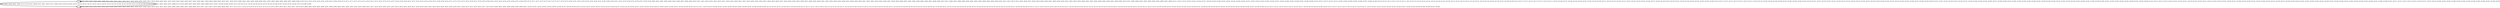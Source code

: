 digraph G {
        node [style=rounded, penwidth=3, fontsize=20, shape=oval];
        "0" -> "0" [label="@601, @602, @603, @604, @605, @606, @612, @613, @614, @615, @616, @617, @618, @619, @620, @626, @627, @628, @629, @630, @631, @632, @633, @634, @635, @636, @637, @655, @656, @657, @658, @659, @660, @661, @676, @677, @678, @679, @680, @681, @682, @683, @689, @690, @691, @692, @693, @694, @695, @696, @697, @698, @699, @700, @701, @702, @703, @704, @705, @706, @707, @708, @709, @710, @711, @712, @713, @714, @715, @720, @721, @722, @723, @724, @725, @737, @738, @739, @740, @741, @742, @743, @744, @745, @746, @747, @748, @749, @750, @751, @752, @753, @754, @755, @756, @757, @758, @759, @760, @761, @762, @763, @764, @765, @766, @767, @768, @769, @770, @771, @772, @773, @774, @775, @776, @777, @778, @779, @780, @781, @782, @783, @784, @785, @786, @787, @788, @789, @790, @791, @792, @793, @794, @795, @796, @797, @798, @799, @800, @801, @802, @803, @804, @805, @806, @807, @808, @809, @810, @811, @812, @813, @814, @815, @816, @817, @818, @819, @820, @821, @822, @823, @824, @825, @826, @827, @828, @829, @830, @831, @832, @833, @834, @835, @836, @837, @838, @839, @840, @841, @842, @843, @844, @845, @846, @847, @848, @849, @850, @851, @852, @853, @854, @855, @856, @857, @858, @859, @860, @861, @862, @863, @864, @865, @866, @867, @868, @869, @870, @871, @886, @887, @888, @889, @890, @891, @892, @893, @894, @895, @908, @909, @910, @911, @912, @913, @914, @935, @936, @937, @938, @939, @940, @946, @947, @948, @949, @950, @951, @952, @953, @954, @960, @961, @962, @963, @964, @965, @966, @967, @968, @969, @970, @971, @989, @990, @991, @992, @993, @994, @995, @996, @997, @998, @1011, @1012, @1013, @1014, @1015, @1016, @1017, @1038, @1039, @1040, @1041, @1042, @1043, @1049, @1050, @1051, @1052, @1053, @1054, @1055, @1056, @1057, @1063, @1064, @1065, @1066, @1067, @1068, @1069, @1070, @1071, @1072, @1073, @1074, @1092, @1093, @1094, @1095, @1096, @1097, @1098, @1099, @1100, @1101, @1114, @1115, @1116, @1117, @1118, @1119, @1120, @1141, @1142, @1143, @1144, @1145, @1146, @1152, @1153, @1154, @1155, @1156, @1157, @1158, @1159, @1160, @1166, @1167, @1168, @1169, @1170, @1171, @1172, @1173, @1174, @1175, @1176, @1177, @1195, @1196, @1197, @1198, @1199, @1200, @1201, @1202, @1203, @1204, @1217, @1218, @1219, @1220, @1221, @1222, @1223, @1244, @1245, @1246, @1247, @1248, @1249, @1255, @1256, @1257, @1258, @1259, @1260, @1261, @1262, @1263, @1269, @1270, @1271, @1272, @1273, @1274, @1275, @1276, @1277, @1278, @1279, @1280, @1298, @1299, @1300, @1301, @1302, @1303, @1304, @1319, @1320, @1321, @1322, @1323, @1324, @1325, @1326, @1332, @1333, @1334, @1335, @1336, @1337, @1338, @1339, @1340, @1341, @1342, @1343, @1344, @1345, @1346, @1347, @1348, @1349, @1350, @1351, @1352, @1353, @1354, @1355, @1356, @1357, @1358, @1363, @1364, @1365, @1366, @1367, @1368, @1380, @1381, @1382, @1383, @1384, @1385, @1386, @1387, @1388, @1389, @1390, @1391, @1392, @1393, @1394, @1395, @1396, @1397, @1398, @1399, @1400, @1401, @1402, @1403, @1404, @1405, @1406, @1407, @1408, @1409, @1410, @1411, @1412, @1413, @1414, @1415, @1416, @1417, @1418, @1419, @1420, @1421, @1422, @1423, @1424, @1425, @1426, @1427, @1428, @1429, @1430, @1431, @1432, @1433, @1434, @1435, @1436, @1437, @1438, @1439, @1440, @1441, @1442, @1443, @1444, @1445, @1446, @1447, @1448, @1449, @1461, @1462, @1463, @1464, @1465, @1466, @1467, @1468, @1469, @1470, @1471, @1472, @1473, @1474, @1475, @1476, @1477, @1478, @1479, @1480, @1481, @1482, @1490, @1491, @1492, @1493, @1494, @1495, @1496, @1497, @1498, @1499", color=black,arrowsize=1,style=bold,penwidth=3,fontsize=20];
"0" -> "1" [label="@607, @621, @638, @662, @684, @716, @726, @872, @896, @915, @941, @955, @972, @999, @1018, @1044, @1058, @1075, @1102, @1121, @1147, @1161, @1178, @1205, @1224, @1250, @1264, @1281, @1305, @1327, @1359, @1369, @1450, @1483", color=black,arrowsize=1,style=bold,penwidth=3,fontsize=20];
"1" -> "1" [label="@608, @609, @610, @622, @623, @624, @639, @640, @641, @642, @643, @644, @645, @646, @647, @648, @649, @650, @651, @652, @653, @663, @664, @665, @666, @667, @668, @669, @670, @671, @672, @673, @674, @685, @686, @687, @717, @718, @727, @728, @729, @730, @731, @732, @733, @734, @735, @873, @874, @875, @876, @877, @878, @879, @880, @881, @882, @883, @884, @897, @898, @899, @900, @901, @902, @903, @904, @905, @906, @916, @917, @918, @919, @920, @921, @922, @923, @924, @925, @926, @927, @928, @929, @930, @931, @932, @933, @942, @943, @944, @956, @957, @958, @973, @974, @975, @976, @977, @978, @979, @980, @981, @982, @983, @984, @985, @986, @987, @1000, @1001, @1002, @1003, @1004, @1005, @1006, @1007, @1008, @1009, @1019, @1020, @1021, @1022, @1023, @1024, @1025, @1026, @1027, @1028, @1029, @1030, @1031, @1032, @1033, @1034, @1035, @1036, @1045, @1046, @1047, @1059, @1060, @1061, @1076, @1077, @1078, @1079, @1080, @1081, @1082, @1083, @1084, @1085, @1086, @1087, @1088, @1089, @1090, @1103, @1104, @1105, @1106, @1107, @1108, @1109, @1110, @1111, @1112, @1122, @1123, @1124, @1125, @1126, @1127, @1128, @1129, @1130, @1131, @1132, @1133, @1134, @1135, @1136, @1137, @1138, @1139, @1148, @1149, @1150, @1162, @1163, @1164, @1179, @1180, @1181, @1182, @1183, @1184, @1185, @1186, @1187, @1188, @1189, @1190, @1191, @1192, @1193, @1206, @1207, @1208, @1209, @1210, @1211, @1212, @1213, @1214, @1215, @1225, @1226, @1227, @1228, @1229, @1230, @1231, @1232, @1233, @1234, @1235, @1236, @1237, @1238, @1239, @1240, @1241, @1242, @1251, @1252, @1253, @1265, @1266, @1267, @1282, @1283, @1284, @1285, @1286, @1287, @1288, @1289, @1290, @1291, @1292, @1293, @1294, @1295, @1296, @1306, @1307, @1308, @1309, @1310, @1311, @1312, @1313, @1314, @1315, @1316, @1317, @1328, @1329, @1330, @1360, @1361, @1370, @1371, @1372, @1373, @1374, @1375, @1376, @1377, @1378, @1451, @1452, @1453, @1454, @1455, @1456, @1457, @1458, @1459, @1484, @1485, @1486, @1487, @1488", color=black,arrowsize=1,style=bold,penwidth=3,fontsize=20];
"1" -> "0" [label="@611, @625, @654, @675, @688, @719, @736, @885, @907, @934, @945, @959, @988, @1010, @1037, @1048, @1062, @1091, @1113, @1140, @1151, @1165, @1194, @1216, @1243, @1254, @1268, @1297, @1318, @1331, @1362, @1379, @1460, @1489", color=black,arrowsize=1,style=bold,penwidth=3,fontsize=20];
}
